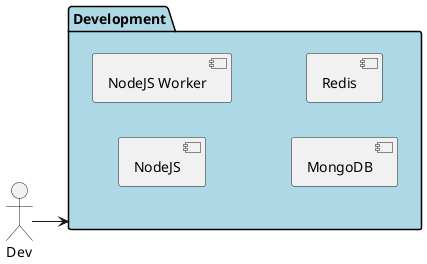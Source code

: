 @startuml

left to right direction

Actor Dev
package "Development" #lightblue {
  component NodeJS
  component "NodeJS Worker"
  component MongoDB
  component Redis
}
Dev --> Development
@enduml
